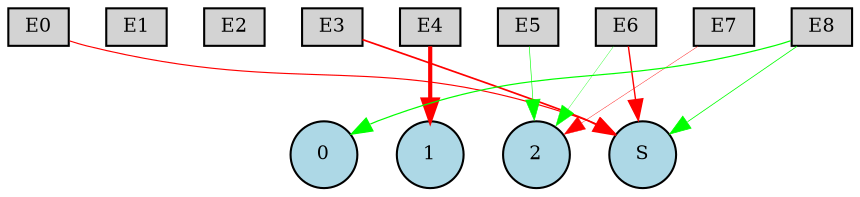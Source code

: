 digraph {
	node [fontsize=9 height=0.2 shape=circle width=0.2]
	subgraph inputs {
		node [shape=box style=filled]
		rank=source
		E0 [fillcolor=lightgray]
		E1 [fillcolor=lightgray]
		E0 -> E1 [style=invis]
		E2 [fillcolor=lightgray]
		E1 -> E2 [style=invis]
		E3 [fillcolor=lightgray]
		E2 -> E3 [style=invis]
		E4 [fillcolor=lightgray]
		E3 -> E4 [style=invis]
		E5 [fillcolor=lightgray]
		E4 -> E5 [style=invis]
		E6 [fillcolor=lightgray]
		E5 -> E6 [style=invis]
		E7 [fillcolor=lightgray]
		E6 -> E7 [style=invis]
		E8 [fillcolor=lightgray]
		E7 -> E8 [style=invis]
	}
	subgraph outputs {
		node [style=filled]
		rank=sink
		0 [fillcolor=lightblue fontsize=9 height=0.2 shape=circle width=0.2]
		1 [fillcolor=lightblue fontsize=9 height=0.2 shape=circle width=0.2]
		0 -> 1 [style=invis]
		2 [fillcolor=lightblue fontsize=9 height=0.2 shape=circle width=0.2]
		1 -> 2 [style=invis]
		S [fillcolor=lightblue fontsize=9 height=0.2 shape=circle width=0.2]
		2 -> S [style=invis]
	}
	E8 -> 0 [color=green penwidth=0.5806174026148081 style=solid]
	E4 -> 1 [color=red penwidth=2.0078961380187286 style=solid]
	E5 -> 2 [color=green penwidth=0.2917554001498037 style=solid]
	E0 -> S [color=red penwidth=0.5520118751034195 style=solid]
	E6 -> S [color=red penwidth=0.6704421994327099 style=solid]
	E3 -> S [color=red penwidth=0.8205970187263957 style=solid]
	E8 -> S [color=green penwidth=0.3730406749981666 style=solid]
	E7 -> 2 [color=red penwidth=0.19236206564393546 style=solid]
	E6 -> 2 [color=green penwidth=0.16801008916096644 style=solid]
}
